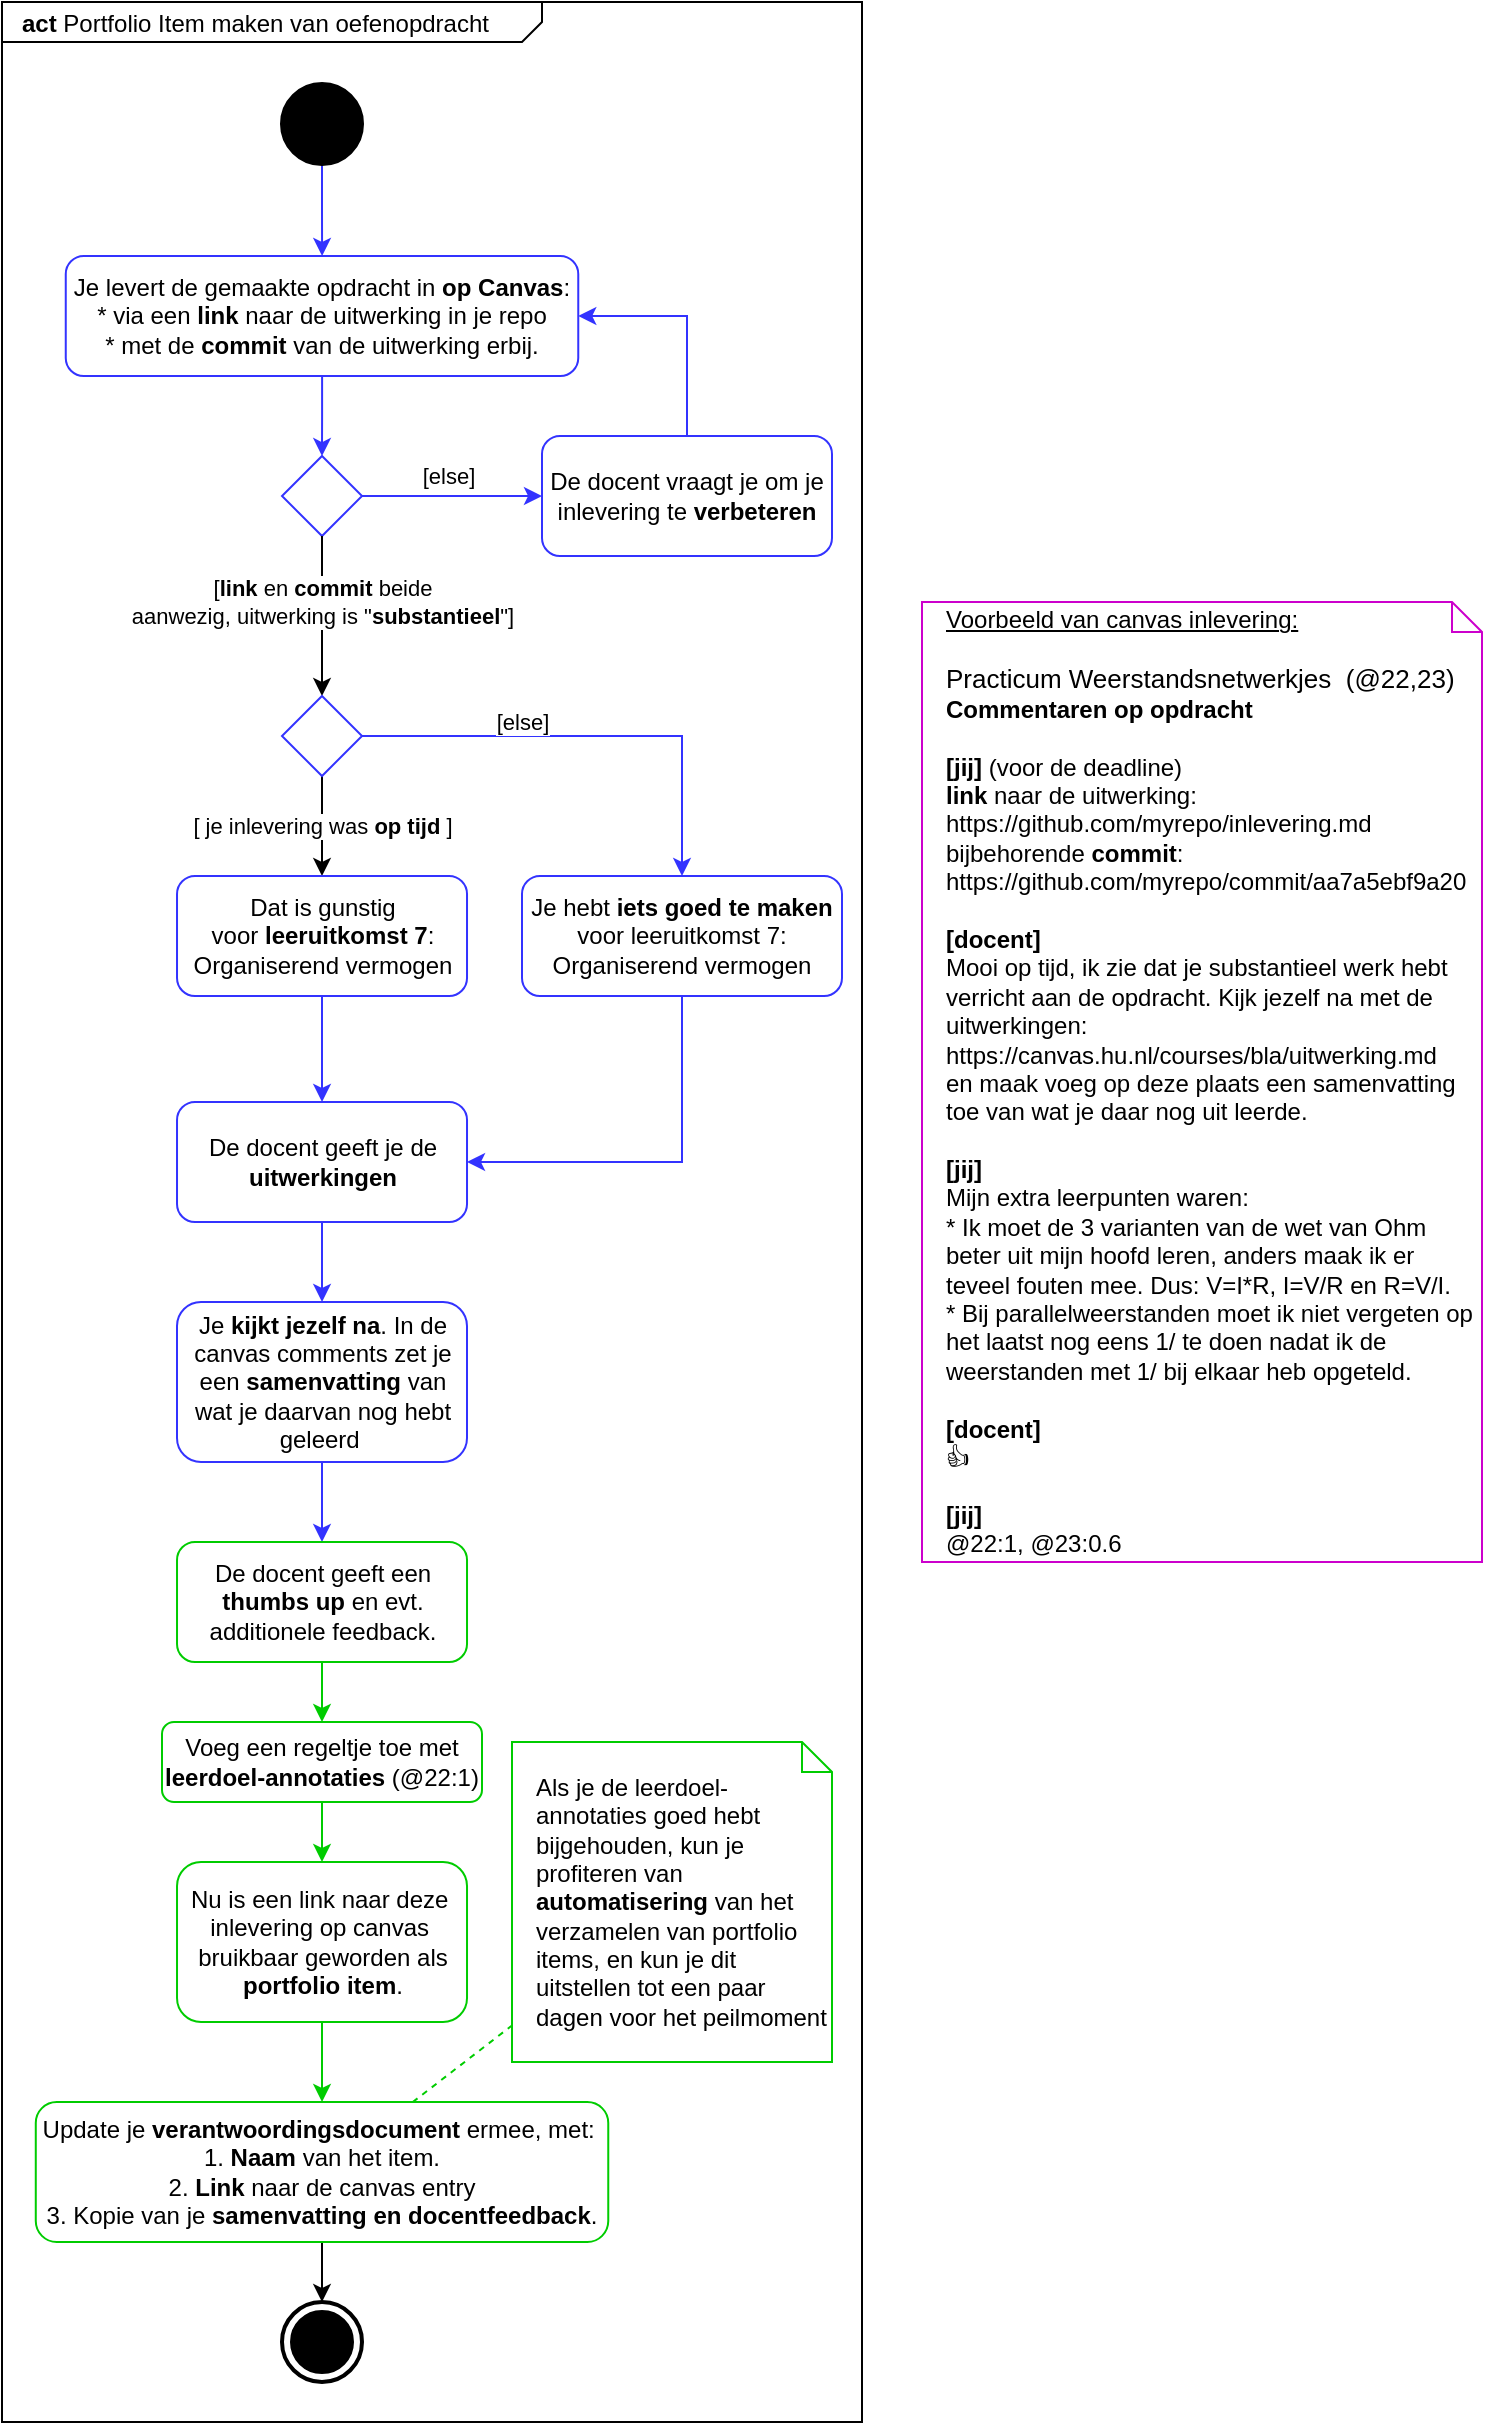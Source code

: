 <mxfile version="22.0.2" type="device" pages="4">
  <diagram name="Oefenopdracht" id="ODNF4XINtCy3tp5ZJBbH">
    <mxGraphModel dx="996" dy="1107" grid="1" gridSize="10" guides="1" tooltips="1" connect="1" arrows="1" fold="1" page="1" pageScale="1" pageWidth="1169" pageHeight="1654" math="0" shadow="0">
      <root>
        <mxCell id="0" />
        <mxCell id="ysWkRd8DMei_cLwrsCP3-50" value="Bg" parent="0" />
        <mxCell id="ysWkRd8DMei_cLwrsCP3-51" value="&lt;p style=&quot;margin:0px;margin-top:4px;margin-left:10px;text-align:left;&quot;&gt;&lt;b style=&quot;border-color: var(--border-color);&quot;&gt;act&lt;/b&gt;&amp;nbsp;Portfolio Item maken van oefenopdracht&lt;br&gt;&lt;/p&gt;" style="html=1;shape=mxgraph.sysml.package;html=1;overflow=fill;whiteSpace=wrap;labelX=270.67;" parent="ysWkRd8DMei_cLwrsCP3-50" vertex="1">
          <mxGeometry x="300" y="520" width="430" height="1210" as="geometry" />
        </mxCell>
        <mxCell id="ysWkRd8DMei_cLwrsCP3-52" value="" style="html=1;shape=mxgraph.sysml.actFinal;strokeWidth=2;verticalLabelPosition=bottom;verticalAlignment=top;" parent="ysWkRd8DMei_cLwrsCP3-50" vertex="1">
          <mxGeometry x="440" y="1670" width="40" height="40" as="geometry" />
        </mxCell>
        <mxCell id="ysWkRd8DMei_cLwrsCP3-53" style="edgeStyle=orthogonalEdgeStyle;rounded=0;orthogonalLoop=1;jettySize=auto;html=1;" parent="ysWkRd8DMei_cLwrsCP3-50" source="ysWkRd8DMei_cLwrsCP3-47" target="ysWkRd8DMei_cLwrsCP3-52" edge="1">
          <mxGeometry relative="1" as="geometry" />
        </mxCell>
        <mxCell id="1" value="Fg" parent="0" />
        <mxCell id="ysWkRd8DMei_cLwrsCP3-27" style="edgeStyle=orthogonalEdgeStyle;rounded=0;orthogonalLoop=1;jettySize=auto;html=1;strokeColor=#3333FF;" parent="1" source="ysWkRd8DMei_cLwrsCP3-10" target="ysWkRd8DMei_cLwrsCP3-34" edge="1">
          <mxGeometry relative="1" as="geometry">
            <mxPoint x="460" y="627" as="targetPoint" />
          </mxGeometry>
        </mxCell>
        <mxCell id="ysWkRd8DMei_cLwrsCP3-10" value="" style="shape=ellipse;html=1;fillColor=strokeColor;strokeWidth=2;verticalLabelPosition=bottom;verticalAlignment=top;perimeter=ellipsePerimeter;" parent="1" vertex="1">
          <mxGeometry x="440" y="561" width="40" height="40" as="geometry" />
        </mxCell>
        <mxCell id="ysWkRd8DMei_cLwrsCP3-19" style="edgeStyle=orthogonalEdgeStyle;rounded=0;orthogonalLoop=1;jettySize=auto;html=1;strokeColor=#3333FF;" parent="1" source="ysWkRd8DMei_cLwrsCP3-14" target="ysWkRd8DMei_cLwrsCP3-22" edge="1">
          <mxGeometry relative="1" as="geometry">
            <mxPoint x="292.5" y="947" as="targetPoint" />
          </mxGeometry>
        </mxCell>
        <mxCell id="ysWkRd8DMei_cLwrsCP3-20" value="[else]" style="edgeLabel;html=1;align=center;verticalAlign=middle;resizable=0;points=[];" parent="ysWkRd8DMei_cLwrsCP3-19" vertex="1" connectable="0">
          <mxGeometry x="-0.023" relative="1" as="geometry">
            <mxPoint x="-1" y="-10" as="offset" />
          </mxGeometry>
        </mxCell>
        <mxCell id="ysWkRd8DMei_cLwrsCP3-14" value="" style="rhombus;whiteSpace=wrap;html=1;strokeColor=#3333FF;" parent="1" vertex="1">
          <mxGeometry x="440.01" y="747" width="40" height="40" as="geometry" />
        </mxCell>
        <mxCell id="ysWkRd8DMei_cLwrsCP3-42" style="edgeStyle=orthogonalEdgeStyle;rounded=0;orthogonalLoop=1;jettySize=auto;html=1;strokeColor=#3333FF;" parent="1" source="ysWkRd8DMei_cLwrsCP3-16" target="ysWkRd8DMei_cLwrsCP3-21" edge="1">
          <mxGeometry relative="1" as="geometry">
            <Array as="points">
              <mxPoint x="640" y="1100" />
            </Array>
          </mxGeometry>
        </mxCell>
        <mxCell id="ysWkRd8DMei_cLwrsCP3-16" value="Je hebt &lt;b&gt;iets goed te maken&lt;/b&gt; voor leeruitkomst 7: Organiserend vermogen" style="rounded=1;whiteSpace=wrap;html=1;strokeColor=#3333FF;" parent="1" vertex="1">
          <mxGeometry x="560" y="957" width="160" height="60" as="geometry" />
        </mxCell>
        <mxCell id="ysWkRd8DMei_cLwrsCP3-17" value="[&lt;b&gt;link&lt;/b&gt; en &lt;b&gt;commit&lt;/b&gt; beide&lt;br&gt;aanwezig, uitwerking is &quot;&lt;b&gt;substantieel&lt;/b&gt;&quot;]" style="edgeStyle=orthogonalEdgeStyle;rounded=0;orthogonalLoop=1;jettySize=auto;html=1;" parent="1" source="ysWkRd8DMei_cLwrsCP3-14" target="ysWkRd8DMei_cLwrsCP3-36" edge="1">
          <mxGeometry x="-0.175" relative="1" as="geometry">
            <mxPoint x="470" y="757" as="sourcePoint" />
            <mxPoint x="460" y="877" as="targetPoint" />
            <Array as="points">
              <mxPoint x="460" y="830" />
              <mxPoint x="460" y="830" />
            </Array>
            <mxPoint as="offset" />
          </mxGeometry>
        </mxCell>
        <mxCell id="ysWkRd8DMei_cLwrsCP3-43" style="edgeStyle=orthogonalEdgeStyle;rounded=0;orthogonalLoop=1;jettySize=auto;html=1;strokeColor=#3333FF;" parent="1" source="ysWkRd8DMei_cLwrsCP3-21" target="ysWkRd8DMei_cLwrsCP3-29" edge="1">
          <mxGeometry relative="1" as="geometry" />
        </mxCell>
        <mxCell id="ysWkRd8DMei_cLwrsCP3-21" value="De docent geeft je de &lt;b&gt;uitwerkingen&lt;/b&gt;" style="rounded=1;whiteSpace=wrap;html=1;strokeColor=#3333FF;" parent="1" vertex="1">
          <mxGeometry x="387.51" y="1070" width="145" height="60" as="geometry" />
        </mxCell>
        <mxCell id="ysWkRd8DMei_cLwrsCP3-23" style="edgeStyle=orthogonalEdgeStyle;rounded=0;orthogonalLoop=1;jettySize=auto;html=1;strokeColor=#3333FF;" parent="1" source="ysWkRd8DMei_cLwrsCP3-22" target="ysWkRd8DMei_cLwrsCP3-34" edge="1">
          <mxGeometry relative="1" as="geometry">
            <mxPoint x="164.667" y="607" as="targetPoint" />
            <Array as="points">
              <mxPoint x="643" y="677" />
            </Array>
          </mxGeometry>
        </mxCell>
        <mxCell id="ysWkRd8DMei_cLwrsCP3-22" value="De docent vraagt je om je inlevering te &lt;b&gt;verbeteren&lt;/b&gt;" style="rounded=1;whiteSpace=wrap;html=1;strokeColor=#3333FF;" parent="1" vertex="1">
          <mxGeometry x="570" y="737" width="145" height="60" as="geometry" />
        </mxCell>
        <mxCell id="ysWkRd8DMei_cLwrsCP3-44" style="edgeStyle=orthogonalEdgeStyle;rounded=0;orthogonalLoop=1;jettySize=auto;html=1;strokeColor=#3333FF;" parent="1" source="ysWkRd8DMei_cLwrsCP3-29" target="ysWkRd8DMei_cLwrsCP3-32" edge="1">
          <mxGeometry relative="1" as="geometry" />
        </mxCell>
        <mxCell id="ysWkRd8DMei_cLwrsCP3-29" value="Je &lt;b&gt;kijkt jezelf na&lt;/b&gt;. In de canvas comments zet je een &lt;b&gt;samenvatting &lt;/b&gt;van wat je daarvan nog hebt geleerd&amp;nbsp;" style="rounded=1;whiteSpace=wrap;html=1;strokeColor=#3333FF;" parent="1" vertex="1">
          <mxGeometry x="387.5" y="1170" width="145" height="80" as="geometry" />
        </mxCell>
        <mxCell id="ysWkRd8DMei_cLwrsCP3-55" style="edgeStyle=orthogonalEdgeStyle;rounded=0;orthogonalLoop=1;jettySize=auto;html=1;strokeColor=#00CC00;" parent="1" source="ysWkRd8DMei_cLwrsCP3-32" target="ysWkRd8DMei_cLwrsCP3-54" edge="1">
          <mxGeometry relative="1" as="geometry" />
        </mxCell>
        <mxCell id="ysWkRd8DMei_cLwrsCP3-32" value="De docent geeft een &lt;b&gt;thumbs up&lt;/b&gt; en evt. additionele feedback." style="rounded=1;whiteSpace=wrap;html=1;strokeColor=#00CC00;" parent="1" vertex="1">
          <mxGeometry x="387.51" y="1290" width="145" height="60" as="geometry" />
        </mxCell>
        <mxCell id="ysWkRd8DMei_cLwrsCP3-35" style="edgeStyle=orthogonalEdgeStyle;rounded=0;orthogonalLoop=1;jettySize=auto;html=1;strokeColor=#3333FF;" parent="1" source="ysWkRd8DMei_cLwrsCP3-34" target="ysWkRd8DMei_cLwrsCP3-14" edge="1">
          <mxGeometry relative="1" as="geometry" />
        </mxCell>
        <mxCell id="ysWkRd8DMei_cLwrsCP3-34" value="Je levert de gemaakte opdracht in &lt;b&gt;op Canvas&lt;/b&gt;:&lt;br&gt;* via een &lt;b&gt;link&lt;/b&gt; naar de uitwerking in je repo&lt;br&gt;* met de &lt;b&gt;commit &lt;/b&gt;van de uitwerking erbij." style="rounded=1;whiteSpace=wrap;html=1;strokeColor=#3333FF;" parent="1" vertex="1">
          <mxGeometry x="331.88" y="647" width="256.25" height="60" as="geometry" />
        </mxCell>
        <mxCell id="ysWkRd8DMei_cLwrsCP3-37" value="[else]" style="edgeStyle=orthogonalEdgeStyle;rounded=0;orthogonalLoop=1;jettySize=auto;html=1;strokeColor=#3333FF;" parent="1" source="ysWkRd8DMei_cLwrsCP3-36" target="ysWkRd8DMei_cLwrsCP3-16" edge="1">
          <mxGeometry x="-0.304" y="7" relative="1" as="geometry">
            <mxPoint as="offset" />
          </mxGeometry>
        </mxCell>
        <mxCell id="ysWkRd8DMei_cLwrsCP3-40" value="[ je inlevering was &lt;b&gt;op tijd&lt;/b&gt; ]" style="edgeStyle=orthogonalEdgeStyle;rounded=0;orthogonalLoop=1;jettySize=auto;html=1;" parent="1" source="ysWkRd8DMei_cLwrsCP3-36" target="ysWkRd8DMei_cLwrsCP3-38" edge="1">
          <mxGeometry relative="1" as="geometry">
            <mxPoint as="offset" />
          </mxGeometry>
        </mxCell>
        <mxCell id="ysWkRd8DMei_cLwrsCP3-36" value="" style="rhombus;whiteSpace=wrap;html=1;strokeColor=#3333FF;" parent="1" vertex="1">
          <mxGeometry x="440" y="867" width="40" height="40" as="geometry" />
        </mxCell>
        <mxCell id="ysWkRd8DMei_cLwrsCP3-41" style="edgeStyle=orthogonalEdgeStyle;rounded=0;orthogonalLoop=1;jettySize=auto;html=1;strokeColor=#3333FF;" parent="1" source="ysWkRd8DMei_cLwrsCP3-38" target="ysWkRd8DMei_cLwrsCP3-21" edge="1">
          <mxGeometry relative="1" as="geometry" />
        </mxCell>
        <mxCell id="ysWkRd8DMei_cLwrsCP3-38" value="Dat is gunstig &lt;br&gt;voor &lt;b&gt;leeruitkomst 7&lt;/b&gt;: Organiserend vermogen" style="rounded=1;whiteSpace=wrap;html=1;strokeColor=#3333FF;" parent="1" vertex="1">
          <mxGeometry x="387.51" y="957" width="145" height="60" as="geometry" />
        </mxCell>
        <mxCell id="ysWkRd8DMei_cLwrsCP3-48" style="edgeStyle=orthogonalEdgeStyle;rounded=0;orthogonalLoop=1;jettySize=auto;html=1;strokeColor=#00CC00;" parent="1" source="ysWkRd8DMei_cLwrsCP3-45" target="ysWkRd8DMei_cLwrsCP3-47" edge="1">
          <mxGeometry relative="1" as="geometry" />
        </mxCell>
        <mxCell id="ysWkRd8DMei_cLwrsCP3-45" value="Nu is een link naar deze&amp;nbsp; inlevering op canvas&amp;nbsp; bruikbaar geworden als &lt;b&gt;portfolio item&lt;/b&gt;." style="rounded=1;whiteSpace=wrap;html=1;strokeColor=#00CC00;" parent="1" vertex="1">
          <mxGeometry x="387.51" y="1450" width="145" height="80" as="geometry" />
        </mxCell>
        <mxCell id="ysWkRd8DMei_cLwrsCP3-59" style="rounded=0;orthogonalLoop=1;jettySize=auto;html=1;endArrow=none;endFill=0;dashed=1;strokeColor=#00CC00;" parent="1" source="ysWkRd8DMei_cLwrsCP3-47" target="ysWkRd8DMei_cLwrsCP3-58" edge="1">
          <mxGeometry relative="1" as="geometry" />
        </mxCell>
        <mxCell id="ysWkRd8DMei_cLwrsCP3-47" value="Update je &lt;b&gt;verantwoordingsdocument&lt;/b&gt; ermee, met:&amp;nbsp;&lt;br&gt;1. &lt;b&gt;Naam&lt;/b&gt; van het item.&lt;br&gt;2. &lt;b&gt;Link&lt;/b&gt; naar de canvas entry&lt;br&gt;3. Kopie van je &lt;b&gt;samenvatting en docentfeedback&lt;/b&gt;." style="rounded=1;whiteSpace=wrap;html=1;strokeColor=#00CC00;" parent="1" vertex="1">
          <mxGeometry x="316.89" y="1570" width="286.24" height="70" as="geometry" />
        </mxCell>
        <mxCell id="ysWkRd8DMei_cLwrsCP3-56" style="edgeStyle=orthogonalEdgeStyle;rounded=0;orthogonalLoop=1;jettySize=auto;html=1;strokeColor=#00CC00;" parent="1" source="ysWkRd8DMei_cLwrsCP3-54" target="ysWkRd8DMei_cLwrsCP3-45" edge="1">
          <mxGeometry relative="1" as="geometry" />
        </mxCell>
        <mxCell id="ysWkRd8DMei_cLwrsCP3-54" value="Voeg een regeltje toe met &lt;b&gt;leerdoel-annotaties&lt;/b&gt; (@22:1)" style="rounded=1;whiteSpace=wrap;html=1;strokeColor=#00CC00;" parent="1" vertex="1">
          <mxGeometry x="380" y="1380" width="160" height="40" as="geometry" />
        </mxCell>
        <mxCell id="ysWkRd8DMei_cLwrsCP3-58" value="Als je de leerdoel-annotaties goed hebt bijgehouden, kun je profiteren van &lt;b&gt;automatisering&lt;/b&gt; van het verzamelen van portfolio items, en kun je dit uitstellen tot een paar dagen voor het peilmoment" style="shape=note;size=15;align=left;spacingLeft=10;html=1;whiteSpace=wrap;strokeColor=#00CC00;" parent="1" vertex="1">
          <mxGeometry x="555" y="1390" width="160" height="160" as="geometry" />
        </mxCell>
        <mxCell id="Sf9cwtR-Fi4fmyw53hga-1" value="&lt;u&gt;Voorbeeld van canvas inlevering:&lt;br&gt;&lt;/u&gt;&lt;br&gt;&lt;font style=&quot;font-size: 13px;&quot;&gt;Practicum Weerstandsnetwerkjes&amp;nbsp; (@22,23)&lt;/font&gt;&lt;br&gt;&lt;b&gt;Commentaren op opdracht&lt;br&gt;&lt;/b&gt;&lt;br&gt;&lt;b&gt;[jij] &lt;/b&gt;(voor de deadline)&lt;br&gt;&lt;b&gt;link&lt;/b&gt; naar de uitwerking:&lt;br&gt;https://github.com/myrepo/inlevering.md&lt;br&gt;bijbehorende &lt;b&gt;commit&lt;/b&gt;:&lt;br&gt;https://github.com/myrepo/commit/aa7a5ebf9a20&lt;br&gt;&lt;br&gt;&lt;b&gt;[docent]&lt;br&gt;&lt;/b&gt;Mooi op tijd, ik zie dat je substantieel werk hebt verricht aan de opdracht. Kijk jezelf na met de uitwerkingen: https://canvas.hu.nl/courses/bla/uitwerking.md &lt;br&gt;en maak voeg op deze plaats een samenvatting toe van wat je daar nog uit leerde.&lt;br&gt;&lt;br&gt;&lt;b&gt;[jij]&lt;/b&gt;&lt;br&gt;Mijn extra leerpunten waren:&lt;br&gt;* Ik moet de 3 varianten van de wet van Ohm beter uit mijn hoofd leren, anders maak ik er teveel fouten mee. Dus: V=I*R, I=V/R en R=V/I.&lt;br&gt;* Bij parallelweerstanden moet ik niet vergeten op het laatst nog eens 1/ te doen nadat ik de weerstanden met 1/ bij elkaar heb opgeteld.&lt;br&gt;&lt;br&gt;&lt;b&gt;[docent]&lt;/b&gt;&lt;br&gt;&lt;div&gt;👍&lt;/div&gt;&lt;div&gt;&lt;br&gt;&lt;/div&gt;&lt;div&gt;&lt;b&gt;[jij]&lt;/b&gt;&lt;/div&gt;&lt;div&gt;@22:1, @23:0.6&lt;/div&gt;" style="shape=note;size=15;align=left;spacingLeft=10;html=1;whiteSpace=wrap;strokeColor=#CC00CC;" parent="1" vertex="1">
          <mxGeometry x="760" y="820" width="280" height="480" as="geometry" />
        </mxCell>
      </root>
    </mxGraphModel>
  </diagram>
  <diagram name="Projectbijdrage" id="GqjdN3xZWDFPxIfFXDnr">
    <mxGraphModel dx="996" dy="1107" grid="1" gridSize="10" guides="1" tooltips="1" connect="1" arrows="1" fold="1" page="1" pageScale="1" pageWidth="1169" pageHeight="1654" math="0" shadow="0">
      <root>
        <mxCell id="yRb09nNfUFkDBHJHlKN4-0" />
        <mxCell id="yRb09nNfUFkDBHJHlKN4-1" value="Bg" parent="yRb09nNfUFkDBHJHlKN4-0" />
        <mxCell id="yRb09nNfUFkDBHJHlKN4-2" value="&lt;p style=&quot;margin:0px;margin-top:4px;margin-left:10px;text-align:left;&quot;&gt;&lt;b style=&quot;border-color: var(--border-color);&quot;&gt;act&lt;/b&gt;&amp;nbsp;Portfolio Item maken van een projectbijdrage&lt;br&gt;&lt;/p&gt;" style="html=1;shape=mxgraph.sysml.package;html=1;overflow=fill;whiteSpace=wrap;labelX=282;" parent="yRb09nNfUFkDBHJHlKN4-1" vertex="1">
          <mxGeometry x="300" y="520" width="430" height="1130" as="geometry" />
        </mxCell>
        <mxCell id="yRb09nNfUFkDBHJHlKN4-3" value="" style="html=1;shape=mxgraph.sysml.actFinal;strokeWidth=2;verticalLabelPosition=bottom;verticalAlignment=top;" parent="yRb09nNfUFkDBHJHlKN4-1" vertex="1">
          <mxGeometry x="440" y="1590" width="40" height="40" as="geometry" />
        </mxCell>
        <mxCell id="yRb09nNfUFkDBHJHlKN4-4" style="edgeStyle=orthogonalEdgeStyle;rounded=0;orthogonalLoop=1;jettySize=auto;html=1;strokeColor=#00CC00;" parent="yRb09nNfUFkDBHJHlKN4-1" source="yRb09nNfUFkDBHJHlKN4-40" target="yRb09nNfUFkDBHJHlKN4-3" edge="1">
          <mxGeometry relative="1" as="geometry" />
        </mxCell>
        <mxCell id="yRb09nNfUFkDBHJHlKN4-5" value="Fg" parent="yRb09nNfUFkDBHJHlKN4-0" />
        <mxCell id="yRb09nNfUFkDBHJHlKN4-12" style="edgeStyle=orthogonalEdgeStyle;rounded=0;orthogonalLoop=1;jettySize=auto;html=1;strokeColor=#3333FF;" parent="yRb09nNfUFkDBHJHlKN4-5" source="yRb09nNfUFkDBHJHlKN4-13" target="yRb09nNfUFkDBHJHlKN4-31" edge="1">
          <mxGeometry relative="1" as="geometry">
            <mxPoint x="460" y="627" as="targetPoint" />
          </mxGeometry>
        </mxCell>
        <mxCell id="yRb09nNfUFkDBHJHlKN4-13" value="" style="shape=ellipse;html=1;fillColor=strokeColor;strokeWidth=2;verticalLabelPosition=bottom;verticalAlignment=top;perimeter=ellipsePerimeter;" parent="yRb09nNfUFkDBHJHlKN4-5" vertex="1">
          <mxGeometry x="440" y="561" width="40" height="40" as="geometry" />
        </mxCell>
        <mxCell id="yRb09nNfUFkDBHJHlKN4-16" style="edgeStyle=orthogonalEdgeStyle;rounded=0;orthogonalLoop=1;jettySize=auto;html=1;strokeColor=#3333FF;" parent="yRb09nNfUFkDBHJHlKN4-5" source="yRb09nNfUFkDBHJHlKN4-18" target="yRb09nNfUFkDBHJHlKN4-25" edge="1">
          <mxGeometry relative="1" as="geometry">
            <mxPoint x="292.5" y="947" as="targetPoint" />
          </mxGeometry>
        </mxCell>
        <mxCell id="yRb09nNfUFkDBHJHlKN4-17" value="[else]" style="edgeLabel;html=1;align=center;verticalAlign=middle;resizable=0;points=[];" parent="yRb09nNfUFkDBHJHlKN4-16" vertex="1" connectable="0">
          <mxGeometry x="-0.023" relative="1" as="geometry">
            <mxPoint x="-1" y="-10" as="offset" />
          </mxGeometry>
        </mxCell>
        <mxCell id="yRb09nNfUFkDBHJHlKN4-18" value="" style="rhombus;whiteSpace=wrap;html=1;strokeColor=#3333FF;" parent="yRb09nNfUFkDBHJHlKN4-5" vertex="1">
          <mxGeometry x="440.01" y="747" width="40" height="40" as="geometry" />
        </mxCell>
        <mxCell id="yRb09nNfUFkDBHJHlKN4-21" value="[&lt;b&gt;link&lt;/b&gt; en &lt;b&gt;commit&lt;/b&gt;&amp;nbsp;zijn beide aanwezig]" style="edgeStyle=orthogonalEdgeStyle;rounded=0;orthogonalLoop=1;jettySize=auto;html=1;strokeColor=#3333FF;" parent="yRb09nNfUFkDBHJHlKN4-5" source="yRb09nNfUFkDBHJHlKN4-18" target="yRb09nNfUFkDBHJHlKN4-23" edge="1">
          <mxGeometry x="-0.175" relative="1" as="geometry">
            <mxPoint x="470" y="757" as="sourcePoint" />
            <mxPoint x="460" y="867" as="targetPoint" />
            <Array as="points" />
            <mxPoint as="offset" />
          </mxGeometry>
        </mxCell>
        <mxCell id="CezCnYW5SfnXNdqeZWGn-0" style="edgeStyle=orthogonalEdgeStyle;rounded=0;orthogonalLoop=1;jettySize=auto;html=1;strokeColor=#3333FF;" parent="yRb09nNfUFkDBHJHlKN4-5" source="yRb09nNfUFkDBHJHlKN4-23" target="agb5Eo520hNBIMz5ddLt-1" edge="1">
          <mxGeometry relative="1" as="geometry" />
        </mxCell>
        <mxCell id="yRb09nNfUFkDBHJHlKN4-23" value="Je voegt &lt;b&gt;Review-feedback&lt;/b&gt; toe van een andere student (niet steeds dezelfde) of (mondelinge) van een docent" style="rounded=1;whiteSpace=wrap;html=1;strokeColor=#3333FF;" parent="yRb09nNfUFkDBHJHlKN4-5" vertex="1">
          <mxGeometry x="387.51" y="830" width="145" height="90" as="geometry" />
        </mxCell>
        <mxCell id="yRb09nNfUFkDBHJHlKN4-24" style="edgeStyle=orthogonalEdgeStyle;rounded=0;orthogonalLoop=1;jettySize=auto;html=1;strokeColor=#3333FF;" parent="yRb09nNfUFkDBHJHlKN4-5" source="yRb09nNfUFkDBHJHlKN4-25" target="yRb09nNfUFkDBHJHlKN4-31" edge="1">
          <mxGeometry relative="1" as="geometry">
            <mxPoint x="164.667" y="607" as="targetPoint" />
            <Array as="points">
              <mxPoint x="643" y="677" />
            </Array>
          </mxGeometry>
        </mxCell>
        <mxCell id="yRb09nNfUFkDBHJHlKN4-25" value="De docent vraagt je om je inlevering te &lt;b&gt;verbeteren&lt;/b&gt;" style="rounded=1;whiteSpace=wrap;html=1;strokeColor=#3333FF;" parent="yRb09nNfUFkDBHJHlKN4-5" vertex="1">
          <mxGeometry x="570" y="737" width="145" height="60" as="geometry" />
        </mxCell>
        <mxCell id="yRb09nNfUFkDBHJHlKN4-28" style="edgeStyle=orthogonalEdgeStyle;rounded=0;orthogonalLoop=1;jettySize=auto;html=1;strokeColor=#00CC00;" parent="yRb09nNfUFkDBHJHlKN4-5" source="yRb09nNfUFkDBHJHlKN4-29" target="yRb09nNfUFkDBHJHlKN4-42" edge="1">
          <mxGeometry relative="1" as="geometry" />
        </mxCell>
        <mxCell id="yRb09nNfUFkDBHJHlKN4-29" value="De docent geeft een &lt;b&gt;thumbs up&lt;/b&gt; en evt. additionele feedback." style="rounded=1;whiteSpace=wrap;html=1;strokeColor=#00CC00;" parent="yRb09nNfUFkDBHJHlKN4-5" vertex="1">
          <mxGeometry x="387.51" y="1230" width="145" height="60" as="geometry" />
        </mxCell>
        <mxCell id="yRb09nNfUFkDBHJHlKN4-30" style="edgeStyle=orthogonalEdgeStyle;rounded=0;orthogonalLoop=1;jettySize=auto;html=1;strokeColor=#3333FF;" parent="yRb09nNfUFkDBHJHlKN4-5" source="yRb09nNfUFkDBHJHlKN4-31" target="yRb09nNfUFkDBHJHlKN4-18" edge="1">
          <mxGeometry relative="1" as="geometry" />
        </mxCell>
        <mxCell id="yRb09nNfUFkDBHJHlKN4-31" value="Je levert je projectbijdrage in&amp;nbsp;&lt;b&gt;op Canvas&lt;/b&gt;:&lt;br&gt;* via een &lt;b&gt;link&lt;/b&gt; naar de uitwerking in je repo&lt;br&gt;* met de &lt;b&gt;commit &lt;/b&gt;van de uitwerking erbij." style="rounded=1;whiteSpace=wrap;html=1;strokeColor=#3333FF;" parent="yRb09nNfUFkDBHJHlKN4-5" vertex="1">
          <mxGeometry x="331.88" y="647" width="256.25" height="60" as="geometry" />
        </mxCell>
        <mxCell id="yRb09nNfUFkDBHJHlKN4-32" value="[else]" style="edgeStyle=orthogonalEdgeStyle;rounded=0;orthogonalLoop=1;jettySize=auto;html=1;" parent="yRb09nNfUFkDBHJHlKN4-5" edge="1">
          <mxGeometry x="-0.304" y="7" relative="1" as="geometry">
            <mxPoint x="640" y="957" as="targetPoint" />
            <mxPoint as="offset" />
          </mxGeometry>
        </mxCell>
        <mxCell id="yRb09nNfUFkDBHJHlKN4-33" value="[ je inlevering was &lt;b&gt;op tijd&lt;/b&gt; ]" style="edgeStyle=orthogonalEdgeStyle;rounded=0;orthogonalLoop=1;jettySize=auto;html=1;" parent="yRb09nNfUFkDBHJHlKN4-5" edge="1">
          <mxGeometry relative="1" as="geometry">
            <mxPoint x="460" y="957" as="targetPoint" />
            <mxPoint as="offset" />
          </mxGeometry>
        </mxCell>
        <mxCell id="yRb09nNfUFkDBHJHlKN4-37" style="edgeStyle=orthogonalEdgeStyle;rounded=0;orthogonalLoop=1;jettySize=auto;html=1;strokeColor=#00CC00;" parent="yRb09nNfUFkDBHJHlKN4-5" source="yRb09nNfUFkDBHJHlKN4-38" target="yRb09nNfUFkDBHJHlKN4-40" edge="1">
          <mxGeometry relative="1" as="geometry" />
        </mxCell>
        <mxCell id="yRb09nNfUFkDBHJHlKN4-38" value="Nu is een link naar deze&amp;nbsp; inlevering op canvas&amp;nbsp; bruikbaar geworden als &lt;b&gt;portfolio item&lt;/b&gt;." style="rounded=1;whiteSpace=wrap;html=1;strokeColor=#00CC00;" parent="yRb09nNfUFkDBHJHlKN4-5" vertex="1">
          <mxGeometry x="387.51" y="1380" width="145" height="80" as="geometry" />
        </mxCell>
        <mxCell id="yRb09nNfUFkDBHJHlKN4-39" style="rounded=0;orthogonalLoop=1;jettySize=auto;html=1;endArrow=none;endFill=0;dashed=1;strokeColor=#00CC00;" parent="yRb09nNfUFkDBHJHlKN4-5" source="yRb09nNfUFkDBHJHlKN4-40" target="yRb09nNfUFkDBHJHlKN4-43" edge="1">
          <mxGeometry relative="1" as="geometry" />
        </mxCell>
        <mxCell id="yRb09nNfUFkDBHJHlKN4-40" value="Update je &lt;b&gt;verantwoordingsdocument&lt;/b&gt; ermee, met:&amp;nbsp;&lt;br&gt;1. &lt;b&gt;Naam&lt;/b&gt; van het item.&lt;br&gt;2. &lt;b&gt;Link&lt;/b&gt; naar de canvas entry&lt;br&gt;3. Kopie van je &lt;b&gt;samenvatting en docentfeedback&lt;/b&gt;." style="rounded=1;whiteSpace=wrap;html=1;strokeColor=#00CC00;" parent="yRb09nNfUFkDBHJHlKN4-5" vertex="1">
          <mxGeometry x="316.89" y="1490" width="286.24" height="70" as="geometry" />
        </mxCell>
        <mxCell id="yRb09nNfUFkDBHJHlKN4-41" style="edgeStyle=orthogonalEdgeStyle;rounded=0;orthogonalLoop=1;jettySize=auto;html=1;strokeColor=#00CC00;" parent="yRb09nNfUFkDBHJHlKN4-5" source="yRb09nNfUFkDBHJHlKN4-42" target="yRb09nNfUFkDBHJHlKN4-38" edge="1">
          <mxGeometry relative="1" as="geometry" />
        </mxCell>
        <mxCell id="yRb09nNfUFkDBHJHlKN4-42" value="Voeg een regeltje toe met &lt;b&gt;leerdoel-annotaties&lt;/b&gt; (@22:1)" style="rounded=1;whiteSpace=wrap;html=1;strokeColor=#00CC00;" parent="yRb09nNfUFkDBHJHlKN4-5" vertex="1">
          <mxGeometry x="380" y="1310" width="160" height="40" as="geometry" />
        </mxCell>
        <mxCell id="yRb09nNfUFkDBHJHlKN4-43" value="Als je de leerdoel-annotaties goed hebt bijgehouden, kun je profiteren van &lt;b&gt;automatisering&lt;/b&gt; van het verzamelen van portfolio items, en kun je dit uitstellen tot een paar dagen voor het peilmoment" style="shape=note;size=15;align=left;spacingLeft=10;html=1;whiteSpace=wrap;strokeColor=#00CC00;" parent="yRb09nNfUFkDBHJHlKN4-5" vertex="1">
          <mxGeometry x="555" y="1310" width="160" height="160" as="geometry" />
        </mxCell>
        <mxCell id="CezCnYW5SfnXNdqeZWGn-1" style="edgeStyle=orthogonalEdgeStyle;rounded=0;orthogonalLoop=1;jettySize=auto;html=1;strokeColor=#3333FF;" parent="yRb09nNfUFkDBHJHlKN4-5" source="agb5Eo520hNBIMz5ddLt-1" target="agb5Eo520hNBIMz5ddLt-2" edge="1">
          <mxGeometry relative="1" as="geometry" />
        </mxCell>
        <mxCell id="agb5Eo520hNBIMz5ddLt-1" value="Je &lt;b&gt;verbetert&lt;/b&gt; je inlevering met die feedback en upload die opnieuw." style="rounded=1;whiteSpace=wrap;html=1;strokeColor=#3333FF;" parent="yRb09nNfUFkDBHJHlKN4-5" vertex="1">
          <mxGeometry x="387.5" y="940" width="145" height="60" as="geometry" />
        </mxCell>
        <mxCell id="5z2yPBYRXiZXaZdvKDCi-1" style="edgeStyle=orthogonalEdgeStyle;rounded=0;orthogonalLoop=1;jettySize=auto;html=1;strokeColor=#3333FF;" parent="yRb09nNfUFkDBHJHlKN4-5" source="agb5Eo520hNBIMz5ddLt-2" target="5z2yPBYRXiZXaZdvKDCi-0" edge="1">
          <mxGeometry relative="1" as="geometry" />
        </mxCell>
        <mxCell id="agb5Eo520hNBIMz5ddLt-2" value="Je geeft aan &lt;b&gt;welke review-feedback&lt;/b&gt; je wel en welke niet hebt verwerkt en &lt;b&gt;waarom&lt;/b&gt;" style="rounded=1;whiteSpace=wrap;html=1;strokeColor=#3333FF;" parent="yRb09nNfUFkDBHJHlKN4-5" vertex="1">
          <mxGeometry x="387.51" y="1020" width="145" height="60" as="geometry" />
        </mxCell>
        <mxCell id="7T4KoeAFVE62Nup5GKuz-0" value="&lt;u&gt;Voorbeeld van canvas inlevering:&lt;br&gt;&lt;/u&gt;&lt;br&gt;&lt;font style=&quot;font-size: 13px;&quot;&gt;Functionele Requirements&amp;nbsp; (@24)&lt;/font&gt;&lt;br&gt;&lt;b&gt;Commentaren op opdracht&lt;br&gt;&lt;/b&gt;&lt;br&gt;&lt;b&gt;[jij]&lt;/b&gt;&lt;br&gt;&lt;b&gt;link&lt;/b&gt; naar de uitwerking:&lt;br&gt;https://github.com/myrepo/inlevering.md&lt;br&gt;bijbehorende &lt;b&gt;commit&lt;/b&gt;:&lt;br&gt;https://github.com/myrepo/commit/aa7a5ebf9a20&lt;br&gt;&lt;br&gt;&lt;b&gt;[jij]&lt;br&gt;&lt;/b&gt;Het is reviewed door Frits. Hij gaf de volgende feedback:&lt;br&gt;* Je bent vergeten kwantificering toe te voegen.&lt;br&gt;* De ratios die je gebruikt zijn anders verwoorde omschrijvingen. Probeer echt de redenen aan te geven waarom je iets wilt. Bijvoorbeeld automatische lichtregulatie wil je om de groei van planten te optimaliseren.&lt;br&gt;&lt;br&gt;&lt;b&gt;[jij]&lt;/b&gt;&lt;br&gt;Ik heb alle feedback ter harte genomen, behalve de tip over kwantificering. Kwantificering hoort immers thuis bij Niet-Functionele requirements. Het resultaat is te vinden in:&lt;br&gt;&lt;b style=&quot;border-color: var(--border-color);&quot;&gt;&lt;br&gt;link&lt;/b&gt;&amp;nbsp;naar de uitwerking:&lt;br style=&quot;border-color: var(--border-color);&quot;&gt;https://github.com/myrepo/inlevering.md&lt;br style=&quot;border-color: var(--border-color);&quot;&gt;bijbehorende&amp;nbsp;&lt;b style=&quot;border-color: var(--border-color);&quot;&gt;commit&lt;/b&gt;:&lt;br style=&quot;border-color: var(--border-color);&quot;&gt;https://github.com/myrepo/commit/bb8348bf9a22&lt;br&gt;&lt;br&gt;&lt;b&gt;[docent]&lt;/b&gt;&lt;br&gt;&lt;div&gt;👍&lt;/div&gt;&lt;div&gt;&lt;br&gt;&lt;/div&gt;&lt;div&gt;&lt;b&gt;[jij]&lt;/b&gt;&lt;/div&gt;&lt;div&gt;@24:1&lt;/div&gt;" style="shape=note;size=15;align=left;spacingLeft=10;html=1;whiteSpace=wrap;strokeColor=#CC00CC;" parent="yRb09nNfUFkDBHJHlKN4-5" vertex="1">
          <mxGeometry x="760" y="820" width="280" height="590" as="geometry" />
        </mxCell>
        <mxCell id="5z2yPBYRXiZXaZdvKDCi-3" style="edgeStyle=orthogonalEdgeStyle;rounded=0;orthogonalLoop=1;jettySize=auto;html=1;strokeColor=#3333FF;" parent="yRb09nNfUFkDBHJHlKN4-5" source="5z2yPBYRXiZXaZdvKDCi-0" target="yRb09nNfUFkDBHJHlKN4-29" edge="1">
          <mxGeometry relative="1" as="geometry" />
        </mxCell>
        <mxCell id="5z2yPBYRXiZXaZdvKDCi-0" value="Stuur de reviewer het volgende lijstje retour, tbv zijn canvas entry &quot;voor gegeven reviews&quot;:&lt;br&gt;* De &lt;b&gt;naam&lt;/b&gt; van het item waar hij feedback op gaf.&lt;br&gt;* &lt;b&gt;Zijn feedback&lt;/b&gt; daarop&amp;nbsp;&lt;br&gt;* &lt;b&gt;Je samenvatting&lt;/b&gt; van wat je ermee hebt gedaan.&lt;br&gt;* De&amp;nbsp;&lt;b style=&quot;border-color: var(--border-color);&quot;&gt;link&lt;/b&gt;&amp;nbsp;naar deze canvas-entry." style="rounded=1;whiteSpace=wrap;html=1;strokeColor=#3333FF;align=left;" parent="yRb09nNfUFkDBHJHlKN4-5" vertex="1">
          <mxGeometry x="309.89" y="1106" width="300" height="102" as="geometry" />
        </mxCell>
      </root>
    </mxGraphModel>
  </diagram>
  <diagram name="Feedback" id="INeF81cnBdUH2dP7VKLY">
    <mxGraphModel dx="996" dy="1107" grid="1" gridSize="10" guides="1" tooltips="1" connect="1" arrows="1" fold="1" page="1" pageScale="1" pageWidth="1169" pageHeight="1654" math="0" shadow="0">
      <root>
        <mxCell id="OY_f9fm1xXbX0Lxp1W9--0" />
        <mxCell id="OY_f9fm1xXbX0Lxp1W9--1" value="Bg" parent="OY_f9fm1xXbX0Lxp1W9--0" />
        <mxCell id="OY_f9fm1xXbX0Lxp1W9--2" value="&lt;p style=&quot;margin:0px;margin-top:4px;margin-left:10px;text-align:left;&quot;&gt;&lt;b style=&quot;border-color: var(--border-color);&quot;&gt;act&lt;/b&gt;&amp;nbsp;Portfolio Item maken van gegeven review feedback&lt;br&gt;&lt;/p&gt;" style="html=1;shape=mxgraph.sysml.package;html=1;overflow=fill;whiteSpace=wrap;labelX=330;" parent="OY_f9fm1xXbX0Lxp1W9--1" vertex="1">
          <mxGeometry x="290" y="720" width="440" height="880" as="geometry" />
        </mxCell>
        <mxCell id="OY_f9fm1xXbX0Lxp1W9--3" value="" style="html=1;shape=mxgraph.sysml.actFinal;strokeWidth=2;verticalLabelPosition=bottom;verticalAlignment=top;" parent="OY_f9fm1xXbX0Lxp1W9--1" vertex="1">
          <mxGeometry x="440" y="1550" width="40" height="40" as="geometry" />
        </mxCell>
        <mxCell id="OY_f9fm1xXbX0Lxp1W9--4" style="edgeStyle=orthogonalEdgeStyle;rounded=0;orthogonalLoop=1;jettySize=auto;html=1;strokeColor=#00CC00;" parent="OY_f9fm1xXbX0Lxp1W9--1" source="OY_f9fm1xXbX0Lxp1W9--25" target="OY_f9fm1xXbX0Lxp1W9--3" edge="1">
          <mxGeometry relative="1" as="geometry" />
        </mxCell>
        <mxCell id="OY_f9fm1xXbX0Lxp1W9--5" value="Fg" parent="OY_f9fm1xXbX0Lxp1W9--0" />
        <mxCell id="OY_f9fm1xXbX0Lxp1W9--6" style="edgeStyle=orthogonalEdgeStyle;rounded=0;orthogonalLoop=1;jettySize=auto;html=1;strokeColor=#3333FF;" parent="OY_f9fm1xXbX0Lxp1W9--5" source="OY_f9fm1xXbX0Lxp1W9--7" target="OY_f9fm1xXbX0Lxp1W9--19" edge="1">
          <mxGeometry relative="1" as="geometry">
            <mxPoint x="460" y="627" as="targetPoint" />
          </mxGeometry>
        </mxCell>
        <mxCell id="OY_f9fm1xXbX0Lxp1W9--7" value="" style="shape=ellipse;html=1;fillColor=strokeColor;strokeWidth=2;verticalLabelPosition=bottom;verticalAlignment=top;perimeter=ellipsePerimeter;" parent="OY_f9fm1xXbX0Lxp1W9--5" vertex="1">
          <mxGeometry x="439" y="758" width="40" height="40" as="geometry" />
        </mxCell>
        <mxCell id="OY_f9fm1xXbX0Lxp1W9--12" style="edgeStyle=orthogonalEdgeStyle;rounded=0;orthogonalLoop=1;jettySize=auto;html=1;strokeColor=#3333FF;" parent="OY_f9fm1xXbX0Lxp1W9--5" source="hAB9dZT50ngWSqn2VE2v-0" target="OY_f9fm1xXbX0Lxp1W9--30" edge="1">
          <mxGeometry relative="1" as="geometry">
            <mxPoint x="460" y="940" as="sourcePoint" />
          </mxGeometry>
        </mxCell>
        <mxCell id="OY_f9fm1xXbX0Lxp1W9--16" style="edgeStyle=orthogonalEdgeStyle;rounded=0;orthogonalLoop=1;jettySize=auto;html=1;strokeColor=#00CC00;" parent="OY_f9fm1xXbX0Lxp1W9--5" source="OY_f9fm1xXbX0Lxp1W9--17" target="OY_f9fm1xXbX0Lxp1W9--27" edge="1">
          <mxGeometry relative="1" as="geometry" />
        </mxCell>
        <mxCell id="OY_f9fm1xXbX0Lxp1W9--17" value="De docent geeft een &lt;b&gt;thumbs up&lt;/b&gt; en evt. additionele feedback." style="rounded=1;whiteSpace=wrap;html=1;strokeColor=#00CC00;" parent="OY_f9fm1xXbX0Lxp1W9--5" vertex="1">
          <mxGeometry x="387.51" y="1170" width="145" height="60" as="geometry" />
        </mxCell>
        <mxCell id="hAB9dZT50ngWSqn2VE2v-1" style="edgeStyle=orthogonalEdgeStyle;rounded=0;orthogonalLoop=1;jettySize=auto;html=1;" parent="OY_f9fm1xXbX0Lxp1W9--5" source="OY_f9fm1xXbX0Lxp1W9--19" target="hAB9dZT50ngWSqn2VE2v-0" edge="1">
          <mxGeometry relative="1" as="geometry" />
        </mxCell>
        <mxCell id="OY_f9fm1xXbX0Lxp1W9--19" value="Review&lt;b&gt; &lt;/b&gt;een inlevering van een andere student,&lt;br&gt;en &lt;b&gt;stuur &lt;/b&gt;hem &lt;b&gt;je review feedback&lt;/b&gt;." style="rounded=1;whiteSpace=wrap;html=1;strokeColor=#3333FF;" parent="OY_f9fm1xXbX0Lxp1W9--5" vertex="1">
          <mxGeometry x="390" y="827" width="138.12" height="70" as="geometry" />
        </mxCell>
        <mxCell id="OY_f9fm1xXbX0Lxp1W9--20" value="[else]" style="edgeStyle=orthogonalEdgeStyle;rounded=0;orthogonalLoop=1;jettySize=auto;html=1;" parent="OY_f9fm1xXbX0Lxp1W9--5" edge="1">
          <mxGeometry x="-0.304" y="7" relative="1" as="geometry">
            <mxPoint x="640" y="957" as="targetPoint" />
            <mxPoint as="offset" />
          </mxGeometry>
        </mxCell>
        <mxCell id="OY_f9fm1xXbX0Lxp1W9--21" value="[ je inlevering was &lt;b&gt;op tijd&lt;/b&gt; ]" style="edgeStyle=orthogonalEdgeStyle;rounded=0;orthogonalLoop=1;jettySize=auto;html=1;" parent="OY_f9fm1xXbX0Lxp1W9--5" edge="1">
          <mxGeometry relative="1" as="geometry">
            <mxPoint x="460" y="957" as="targetPoint" />
            <mxPoint as="offset" />
          </mxGeometry>
        </mxCell>
        <mxCell id="OY_f9fm1xXbX0Lxp1W9--22" style="edgeStyle=orthogonalEdgeStyle;rounded=0;orthogonalLoop=1;jettySize=auto;html=1;strokeColor=#00CC00;" parent="OY_f9fm1xXbX0Lxp1W9--5" source="OY_f9fm1xXbX0Lxp1W9--23" target="OY_f9fm1xXbX0Lxp1W9--25" edge="1">
          <mxGeometry relative="1" as="geometry" />
        </mxCell>
        <mxCell id="OY_f9fm1xXbX0Lxp1W9--23" value="Nu is een link naar deze&amp;nbsp; inlevering op canvas&amp;nbsp; bruikbaar geworden als &lt;b&gt;portfolio item&lt;/b&gt;." style="rounded=1;whiteSpace=wrap;html=1;strokeColor=#00CC00;" parent="OY_f9fm1xXbX0Lxp1W9--5" vertex="1">
          <mxGeometry x="387.51" y="1330" width="145" height="80" as="geometry" />
        </mxCell>
        <mxCell id="OY_f9fm1xXbX0Lxp1W9--24" style="rounded=0;orthogonalLoop=1;jettySize=auto;html=1;endArrow=none;endFill=0;dashed=1;strokeColor=#00CC00;" parent="OY_f9fm1xXbX0Lxp1W9--5" source="OY_f9fm1xXbX0Lxp1W9--25" target="OY_f9fm1xXbX0Lxp1W9--28" edge="1">
          <mxGeometry relative="1" as="geometry" />
        </mxCell>
        <mxCell id="OY_f9fm1xXbX0Lxp1W9--25" value="Update je &lt;b&gt;verantwoordingsdocument&lt;/b&gt; ermee, met:&amp;nbsp;&lt;br&gt;1. &lt;b&gt;Naam&lt;/b&gt; van het item.&lt;br&gt;2. &lt;b&gt;Link&lt;/b&gt; naar de canvas entry&lt;br&gt;3. Kopie van je &lt;b&gt;samenvatting en docentfeedback&lt;/b&gt;." style="rounded=1;whiteSpace=wrap;html=1;strokeColor=#00CC00;" parent="OY_f9fm1xXbX0Lxp1W9--5" vertex="1">
          <mxGeometry x="316.89" y="1450" width="286.24" height="70" as="geometry" />
        </mxCell>
        <mxCell id="OY_f9fm1xXbX0Lxp1W9--26" style="edgeStyle=orthogonalEdgeStyle;rounded=0;orthogonalLoop=1;jettySize=auto;html=1;strokeColor=#00CC00;" parent="OY_f9fm1xXbX0Lxp1W9--5" source="OY_f9fm1xXbX0Lxp1W9--27" target="OY_f9fm1xXbX0Lxp1W9--23" edge="1">
          <mxGeometry relative="1" as="geometry" />
        </mxCell>
        <mxCell id="OY_f9fm1xXbX0Lxp1W9--27" value="Voeg een regeltje toe met &lt;b&gt;leerdoel-annotaties&lt;/b&gt; (@22:1)" style="rounded=1;whiteSpace=wrap;html=1;strokeColor=#00CC00;" parent="OY_f9fm1xXbX0Lxp1W9--5" vertex="1">
          <mxGeometry x="380" y="1260" width="160" height="40" as="geometry" />
        </mxCell>
        <mxCell id="OY_f9fm1xXbX0Lxp1W9--28" value="Als je de leerdoel-annotaties goed hebt bijgehouden, kun je profiteren van &lt;b&gt;automatisering&lt;/b&gt; van het verzamelen van portfolio items, en kun je dit uitstellen tot een paar dagen voor het peilmoment" style="shape=note;size=15;align=left;spacingLeft=10;html=1;whiteSpace=wrap;strokeColor=#00CC00;" parent="OY_f9fm1xXbX0Lxp1W9--5" vertex="1">
          <mxGeometry x="555" y="1270" width="160" height="160" as="geometry" />
        </mxCell>
        <mxCell id="OY_f9fm1xXbX0Lxp1W9--29" style="edgeStyle=orthogonalEdgeStyle;rounded=0;orthogonalLoop=1;jettySize=auto;html=1;strokeColor=#3333FF;" parent="OY_f9fm1xXbX0Lxp1W9--5" source="OY_f9fm1xXbX0Lxp1W9--30" target="OY_f9fm1xXbX0Lxp1W9--17" edge="1">
          <mxGeometry relative="1" as="geometry">
            <mxPoint x="460" y="1070" as="targetPoint" />
          </mxGeometry>
        </mxCell>
        <mxCell id="OY_f9fm1xXbX0Lxp1W9--30" value="&lt;b&gt;Copy en paste&lt;/b&gt; dat geheel in je canvas opdracht voor gegeven review feeback." style="rounded=1;whiteSpace=wrap;html=1;strokeColor=#3333FF;" parent="OY_f9fm1xXbX0Lxp1W9--5" vertex="1">
          <mxGeometry x="387.5" y="1070" width="145" height="60" as="geometry" />
        </mxCell>
        <mxCell id="OY_f9fm1xXbX0Lxp1W9--33" value="&lt;u&gt;Voorbeeld van canvas inlevering:&lt;br&gt;&lt;/u&gt;&lt;br&gt;&lt;font style=&quot;font-size: 13px;&quot;&gt;Gegeven Review Feedback&lt;/font&gt;&lt;br&gt;&lt;b&gt;Commentaren op opdracht&lt;br&gt;&lt;/b&gt;&lt;br&gt;&lt;b&gt;[jij]&lt;/b&gt;&lt;br&gt;Feedback &lt;b&gt;gegeven op&lt;/b&gt; Functionele Requirements van een Kas van Jantje.&lt;br&gt;&lt;br&gt;&lt;b&gt;Mijn feedback&lt;/b&gt; was:&lt;br&gt;* Je bent vergeten kwantificering toe te voegen.&lt;br style=&quot;border-color: var(--border-color);&quot;&gt;* De ratios die je gebruikt zijn anders verwoorde omschrijvingen. Probeer echt de redenen aan te geven waarom je iets wilt. Bijvoorbeeld automatische lichtregulatie wil je om de groei van planten te optimaliseren.&lt;br&gt;&lt;br&gt;Dit is de &lt;b&gt;samenvatting&lt;/b&gt; van Jantje &lt;b&gt;na verwerking&lt;/b&gt;:&lt;br&gt;&quot;Ik heb alle feedback ter harte genomen, behalve de tip over kwantificering. Kwantificering hoort immers thuis bij Niet-Functionele requirements.&lt;br&gt;&quot;&lt;br&gt;&lt;br&gt;Dit is de &lt;b&gt;link&lt;/b&gt; naar zijn canvas inlevering:&lt;br&gt;https://canvas.hu.nl/courses/12345/bla&lt;br&gt;&lt;br&gt;&lt;b&gt;[docent]&lt;/b&gt;&lt;br&gt;&lt;div&gt;👍&lt;/div&gt;&lt;div&gt;&lt;br&gt;&lt;/div&gt;&lt;div&gt;&lt;b&gt;[jij]&lt;/b&gt;&lt;/div&gt;&lt;div&gt;@27:0.2&lt;/div&gt;" style="shape=note;size=15;align=left;spacingLeft=10;html=1;whiteSpace=wrap;strokeColor=#CC00CC;connectable=0;" parent="OY_f9fm1xXbX0Lxp1W9--5" vertex="1">
          <mxGeometry x="760" y="880" width="300" height="470" as="geometry" />
        </mxCell>
        <mxCell id="hAB9dZT50ngWSqn2VE2v-0" value="De andere student verwerkt je review feedback, en stuurt je het volgende lijstje retour:&lt;br&gt;* De &lt;b&gt;naam&lt;/b&gt; van het item waar je feedback op gaf.&lt;br&gt;* &lt;b&gt;Je feedback&lt;/b&gt; daarop&amp;nbsp;&lt;br&gt;* &lt;b&gt;Zijn samenvatting&lt;/b&gt; van wat hij ermee heeft gedaan.&lt;br&gt;* De&amp;nbsp;&lt;b style=&quot;border-color: var(--border-color);&quot;&gt;link&lt;/b&gt;&amp;nbsp;naar zijn canvas-entry van het item." style="rounded=1;whiteSpace=wrap;html=1;strokeColor=#3333FF;align=left;" parent="OY_f9fm1xXbX0Lxp1W9--5" vertex="1">
          <mxGeometry x="310" y="933" width="300" height="102" as="geometry" />
        </mxCell>
        <mxCell id="YOZ034ARPv4mlfpeO0-V-2" value="De geassocieerde leerdoelen zijn gelijk aan die van de opdracht waar feedback op gegeven is.&amp;nbsp;" style="shape=note;size=15;align=left;spacingLeft=10;html=1;whiteSpace=wrap;" vertex="1" parent="OY_f9fm1xXbX0Lxp1W9--5">
          <mxGeometry x="760" y="1500" width="230" height="60" as="geometry" />
        </mxCell>
        <mxCell id="YOZ034ARPv4mlfpeO0-V-3" value="Met feedback geven maak je minder meters op een leerdoel dan met zelf doen. Voor een realistisch beeld kun je het best de toegekende score op een leerdoel beperken tot maximaal 0.2" style="shape=note;size=15;align=left;spacingLeft=10;html=1;whiteSpace=wrap;" vertex="1" parent="OY_f9fm1xXbX0Lxp1W9--5">
          <mxGeometry x="830" y="1390" width="230" height="90" as="geometry" />
        </mxCell>
        <mxCell id="YOZ034ARPv4mlfpeO0-V-4" value="" style="endArrow=none;dashed=1;html=1;rounded=0;" edge="1" parent="OY_f9fm1xXbX0Lxp1W9--5" target="YOZ034ARPv4mlfpeO0-V-3">
          <mxGeometry width="50" height="50" relative="1" as="geometry">
            <mxPoint x="820" y="1330" as="sourcePoint" />
            <mxPoint x="760" y="1110" as="targetPoint" />
          </mxGeometry>
        </mxCell>
        <mxCell id="YOZ034ARPv4mlfpeO0-V-5" value="" style="endArrow=none;dashed=1;html=1;rounded=0;entryX=0.142;entryY=-0.033;entryDx=0;entryDy=0;entryPerimeter=0;" edge="1" parent="OY_f9fm1xXbX0Lxp1W9--5" target="YOZ034ARPv4mlfpeO0-V-2">
          <mxGeometry width="50" height="50" relative="1" as="geometry">
            <mxPoint x="793" y="1340" as="sourcePoint" />
            <mxPoint x="901" y="1400" as="targetPoint" />
          </mxGeometry>
        </mxCell>
      </root>
    </mxGraphModel>
  </diagram>
  <diagram id="Xj7MPSZ3vc_YkHWAy0dy" name="obsolete">
    <mxGraphModel dx="-153" dy="1101" grid="1" gridSize="10" guides="1" tooltips="1" connect="1" arrows="1" fold="1" page="1" pageScale="1" pageWidth="1169" pageHeight="1654" math="0" shadow="0">
      <root>
        <mxCell id="0" />
        <mxCell id="1" parent="0" />
        <mxCell id="KES4eIkqWwBsY7Sk9BNq-1" value="IPortfolio Item" style="swimlane;fontStyle=0;childLayout=stackLayout;horizontal=1;startSize=26;fillColor=none;horizontalStack=0;resizeParent=1;resizeParentMax=0;resizeLast=0;collapsible=1;marginBottom=0;whiteSpace=wrap;html=1;" vertex="1" parent="1">
          <mxGeometry x="1790" y="180" width="190" height="52" as="geometry" />
        </mxCell>
        <mxCell id="KES4eIkqWwBsY7Sk9BNq-2" value="+ hasDocentenFeedback():bool" style="text;strokeColor=none;fillColor=none;align=left;verticalAlign=top;spacingLeft=4;spacingRight=4;overflow=hidden;rotatable=0;points=[[0,0.5],[1,0.5]];portConstraint=eastwest;whiteSpace=wrap;html=1;" vertex="1" parent="KES4eIkqWwBsY7Sk9BNq-1">
          <mxGeometry y="26" width="190" height="26" as="geometry" />
        </mxCell>
        <mxCell id="KES4eIkqWwBsY7Sk9BNq-3" value="Portfolio Item&lt;br&gt;van&amp;nbsp;&lt;br&gt;Oefenopdracht" style="swimlane;fontStyle=0;childLayout=stackLayout;horizontal=1;startSize=52;fillColor=none;horizontalStack=0;resizeParent=1;resizeParentMax=0;resizeLast=0;collapsible=1;marginBottom=0;whiteSpace=wrap;html=1;" vertex="1" parent="1">
          <mxGeometry x="1540" y="280" width="330" height="110" as="geometry" />
        </mxCell>
        <mxCell id="KES4eIkqWwBsY7Sk9BNq-4" value="+ isVoorDeadlineIngeleverd():bool&lt;br&gt;+ hasZichzelfNagekijkenEnLeerpuntenSamengevat():bool&lt;br&gt;+ hasDocentenFeedback():bool&amp;nbsp; // feedback = &quot;thumbs up&quot;" style="text;strokeColor=none;fillColor=none;align=left;verticalAlign=top;spacingLeft=4;spacingRight=4;overflow=hidden;rotatable=0;points=[[0,0.5],[1,0.5]];portConstraint=eastwest;whiteSpace=wrap;html=1;" vertex="1" parent="KES4eIkqWwBsY7Sk9BNq-3">
          <mxGeometry y="52" width="330" height="58" as="geometry" />
        </mxCell>
        <mxCell id="KES4eIkqWwBsY7Sk9BNq-5" value="Portfolio Item&lt;br&gt;van&amp;nbsp;&lt;br&gt;Project Onderdeel" style="swimlane;fontStyle=0;childLayout=stackLayout;horizontal=1;startSize=52;fillColor=none;horizontalStack=0;resizeParent=1;resizeParentMax=0;resizeLast=0;collapsible=1;marginBottom=0;whiteSpace=wrap;html=1;" vertex="1" parent="1">
          <mxGeometry x="1880" y="280" width="360" height="140" as="geometry" />
        </mxCell>
        <mxCell id="KES4eIkqWwBsY7Sk9BNq-6" value="+ hasReviewFeedbackToegevoegdVanAndereStudent():bool&lt;br&gt;+ hasReviewFeedbackVerwerktEnAangegeven&lt;br&gt;&amp;nbsp; &amp;nbsp; &amp;nbsp; &amp;nbsp; WatWelEnNietVerwerktEnWaarom():bool&lt;br&gt;+ hasOptioneelMondelingeDocentenFeedbackErbijGezet():bool&lt;br&gt;+ hasDocentenFeedback():bool&amp;nbsp; // feedback = &quot;thumbs up&quot;" style="text;strokeColor=none;fillColor=none;align=left;verticalAlign=top;spacingLeft=4;spacingRight=4;overflow=hidden;rotatable=0;points=[[0,0.5],[1,0.5]];portConstraint=eastwest;whiteSpace=wrap;html=1;" vertex="1" parent="KES4eIkqWwBsY7Sk9BNq-5">
          <mxGeometry y="52" width="360" height="88" as="geometry" />
        </mxCell>
        <mxCell id="KES4eIkqWwBsY7Sk9BNq-7" value="" style="shape=ellipse;html=1;fillColor=strokeColor;strokeWidth=2;verticalLabelPosition=bottom;verticalAlignment=top;perimeter=ellipsePerimeter;" vertex="1" parent="1">
          <mxGeometry x="1555" y="561" width="40" height="40" as="geometry" />
        </mxCell>
        <mxCell id="KES4eIkqWwBsY7Sk9BNq-8" value="Route:&lt;br&gt;Portfolio Item maken &lt;br&gt;van Projectbijdrage" style="text;html=1;strokeColor=none;fillColor=none;align=center;verticalAlign=middle;whiteSpace=wrap;rounded=0;" vertex="1" parent="1">
          <mxGeometry x="1510" y="511" width="130" height="30" as="geometry" />
        </mxCell>
      </root>
    </mxGraphModel>
  </diagram>
</mxfile>
